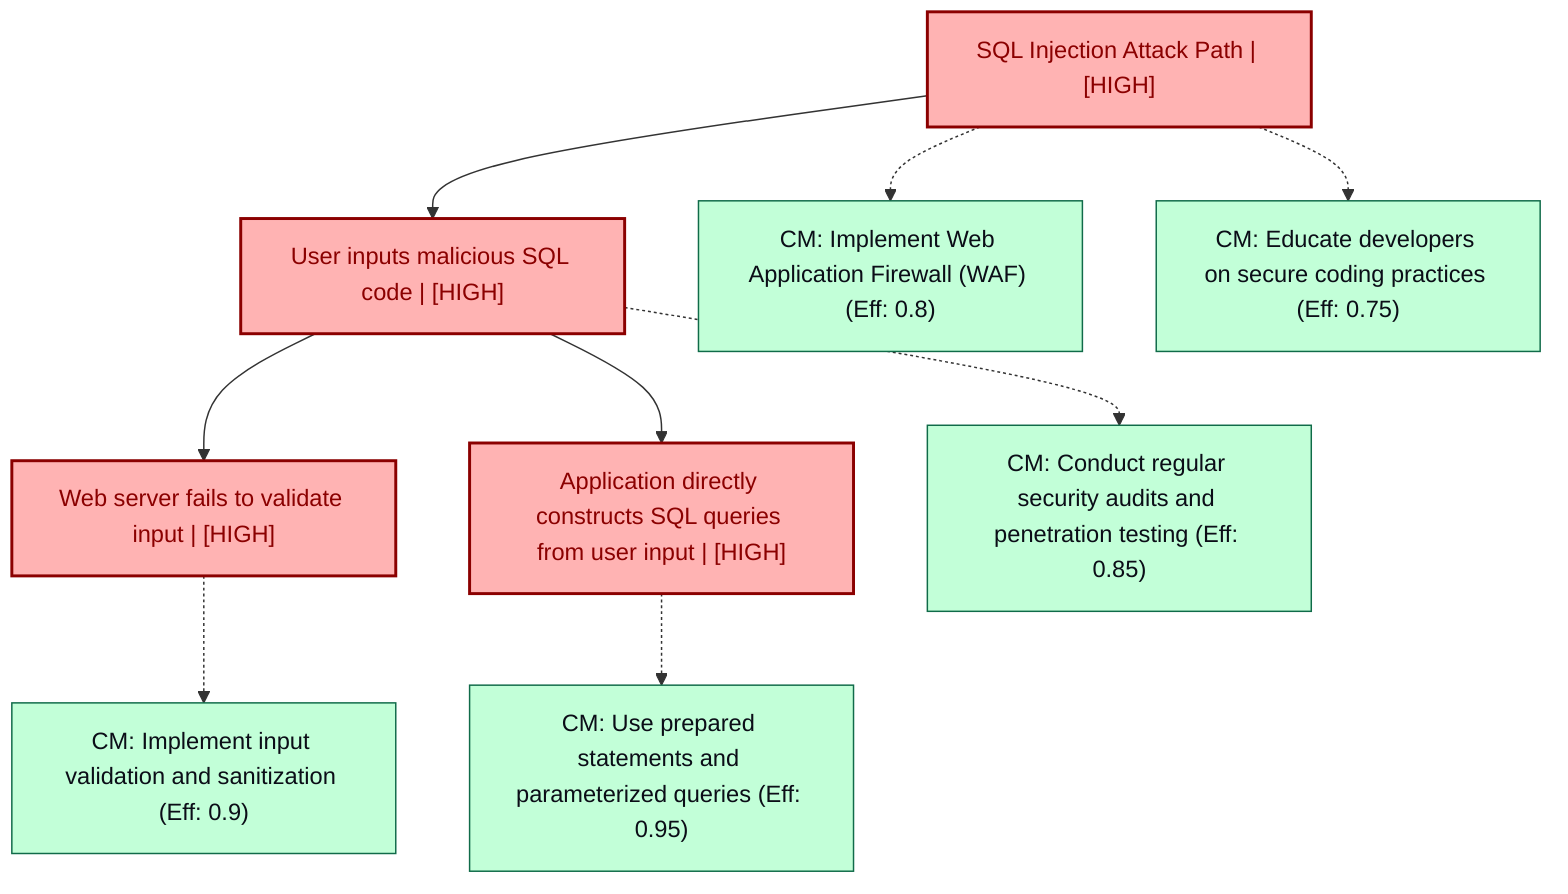graph TB
  node_01K662DM00Z2S7TSHM236NF4DB["SQL Injection Attack Path | [HIGH]"]:::highRisk
  node_01K662DM00Z2S7TSHM236NF4DB-1["User inputs malicious SQL code | [HIGH]"]:::highRisk
  node_01K662DM00Z2S7TSHM236NF4DB-1-1["Web server fails to validate input | [HIGH]"]:::highRisk
  node_01K662DM00Z2S7TSHM236NF4DB-1-1_cm_0["CM: Implement input validation and sanitization (Eff: 0.9)"]:::countermeasure
  node_01K662DM00Z2S7TSHM236NF4DB-1-2["Application directly constructs SQL queries from user input | [HIGH]"]:::highRisk
  node_01K662DM00Z2S7TSHM236NF4DB-1-2_cm_0["CM: Use prepared statements and parameterized queries (Eff: 0.95)"]:::countermeasure
  node_01K662DM00Z2S7TSHM236NF4DB-1_cm_0["CM: Conduct regular security audits and penetration testing (Eff: 0.85)"]:::countermeasure
  node_01K662DM00Z2S7TSHM236NF4DB_cm_0["CM: Implement Web Application Firewall (WAF) (Eff: 0.8)"]:::countermeasure
  node_01K662DM00Z2S7TSHM236NF4DB_cm_1["CM: Educate developers on secure coding practices (Eff: 0.75)"]:::countermeasure

  node_01K662DM00Z2S7TSHM236NF4DB --> node_01K662DM00Z2S7TSHM236NF4DB-1
  node_01K662DM00Z2S7TSHM236NF4DB-1 --> node_01K662DM00Z2S7TSHM236NF4DB-1-1
  node_01K662DM00Z2S7TSHM236NF4DB-1-1 -.-> node_01K662DM00Z2S7TSHM236NF4DB-1-1_cm_0
  node_01K662DM00Z2S7TSHM236NF4DB-1 --> node_01K662DM00Z2S7TSHM236NF4DB-1-2
  node_01K662DM00Z2S7TSHM236NF4DB-1-2 -.-> node_01K662DM00Z2S7TSHM236NF4DB-1-2_cm_0
  node_01K662DM00Z2S7TSHM236NF4DB-1 -.-> node_01K662DM00Z2S7TSHM236NF4DB-1_cm_0
  node_01K662DM00Z2S7TSHM236NF4DB -.-> node_01K662DM00Z2S7TSHM236NF4DB_cm_0
  node_01K662DM00Z2S7TSHM236NF4DB -.-> node_01K662DM00Z2S7TSHM236NF4DB_cm_1

  classDef andNode fill:#FFB3B3,stroke:#8B0000,stroke-width:2px,color:#0B0D17
  classDef orNode fill:#C2FFD8,stroke:#106B49,stroke-width:2px,color:#0B0D17
  classDef leafNode fill:#73d1ff,stroke:#29ABE2,stroke-width:2px,color:#0B0D17
  classDef highRisk fill:#FFB3B3,color:#8B0000,stroke:#8B0000,stroke-width:2px
  classDef mediumRisk fill:#FFF200,stroke:#7A6300,stroke-width:1px,color:#0B0D17
  classDef lowRisk fill:#FFF2B3,stroke:#FFF2B3,stroke-width:1px,color:#0B0D17
  classDef countermeasure fill:#C2FFD8,stroke:#106B49,stroke-width:1px,color:#0B0D17
  classDef reference fill:#ffa1ad,stroke:#A259FF,stroke-width:1px,stroke-dasharray:3 3,color:#0B0D17
  classDef mitreNode stroke-dasharray:5 5
  classDef note fill:#ffffcc,stroke:#ffcc00,stroke-width:2px,stroke-dasharray:5 5